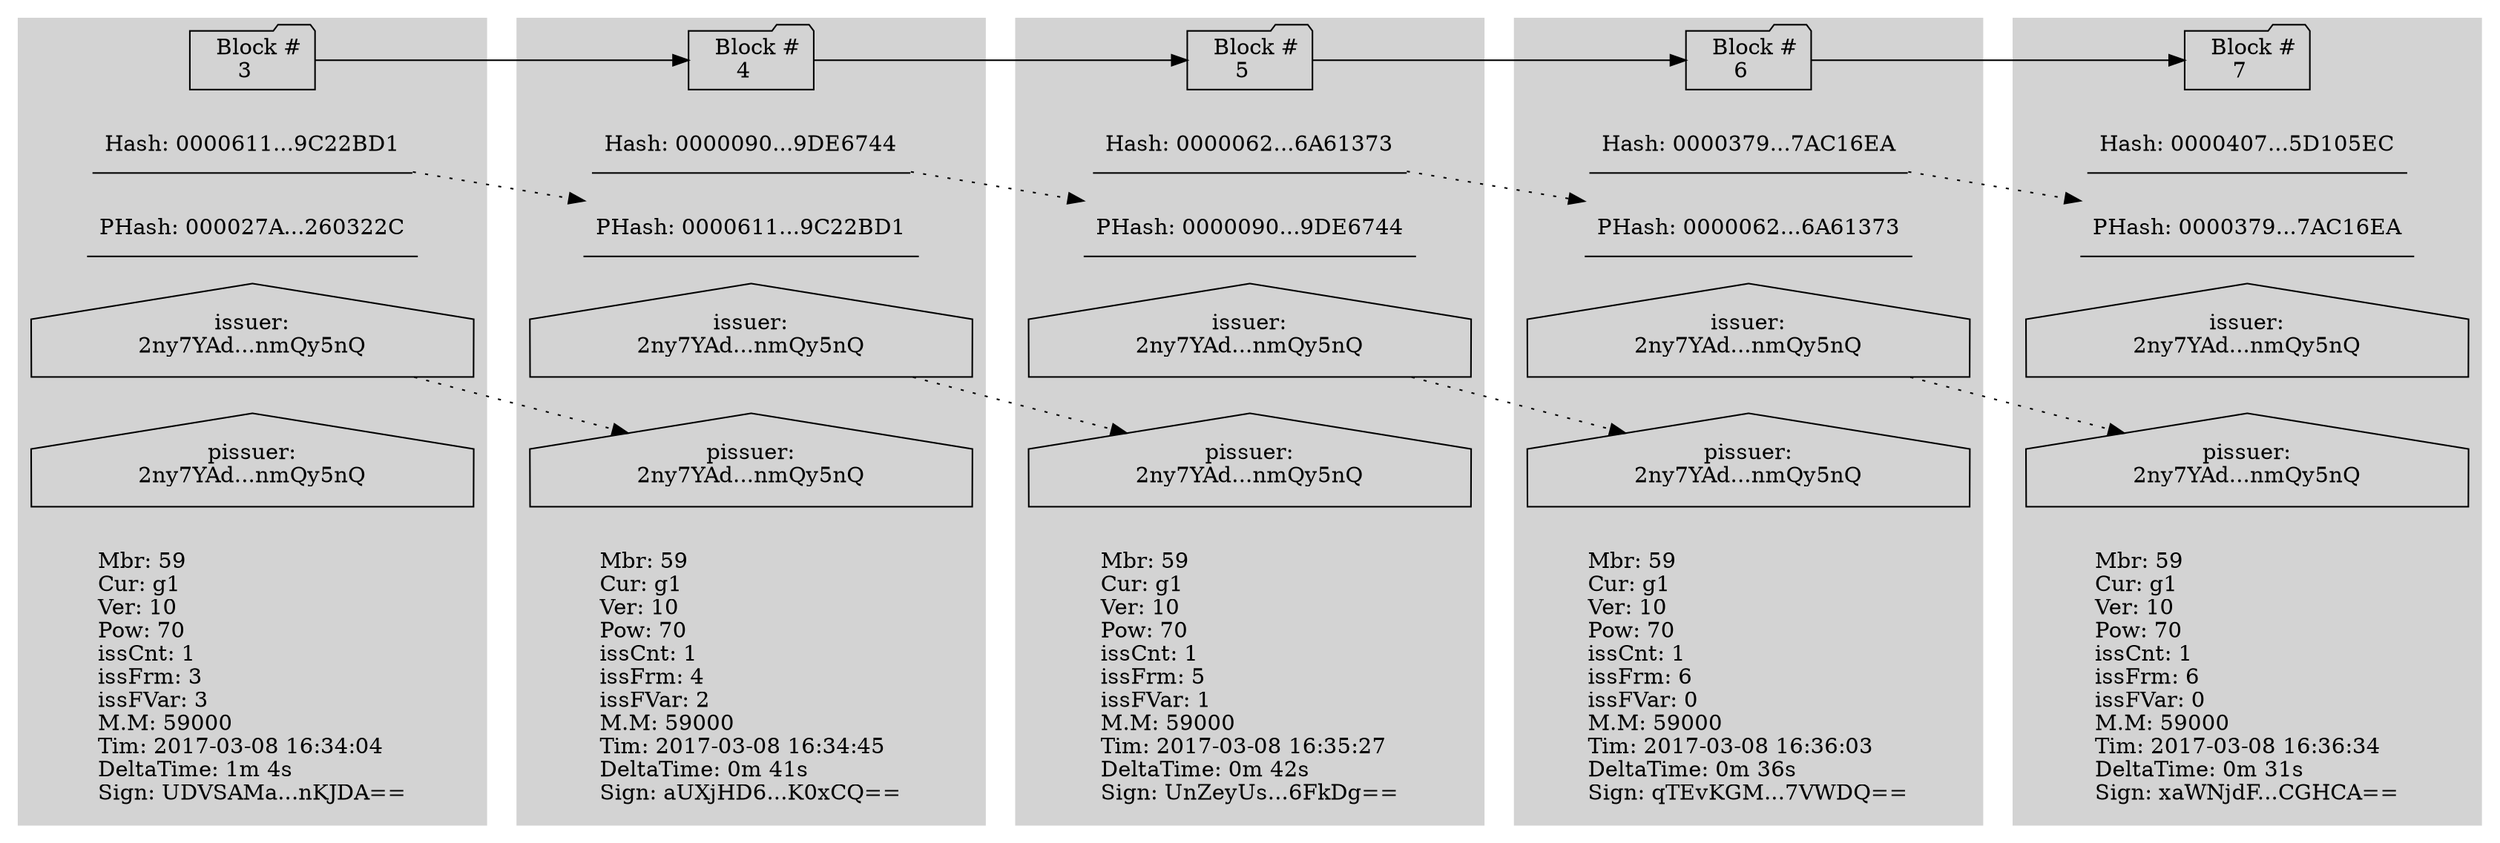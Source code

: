 digraph{
	graph [rankdir=LR ]

	
	subgraph cluster_3{
		graph [rankdir=TB]
		node [shape=underline]
		style=filled;
		color=lightgrey;
		_3 [label="  Block #\n3  ", URL="/graphviz/svg/block/3", shape=folder];
		_3hash [label="Hash: 0000611...9C22BD1"];
		_3phash [label="PHash: 000027A...260322C"];
		_3issuer [label="issuer:\n2ny7YAd...nmQy5nQ", URL="/graphviz/svg/certs/2ny7YAdmzReQxAayyJZsyVYwYhVyax2thKcGknmQy5nQ", shape=house];
		_3pissuer [label="pissuer:\n2ny7YAd...nmQy5nQ", shape=house];
		_3info [labeljust=l, shape=plaintext, label="Mbr: 59\lCur: g1\lVer: 10\lPow: 70\lissCnt: 1\lissFrm: 3\lissFVar: 3\lM.M: 59000\lTim: 2017-03-08 16:34:04\lDeltaTime: 1m 4s\lSign: UDVSAMa...nKJDA==\l"];
	}
	
	subgraph cluster_4{
		graph [rankdir=TB]
		node [shape=underline]
		style=filled;
		color=lightgrey;
		_4 [label="  Block #\n4  ", URL="/graphviz/svg/block/4", shape=folder];
		_4hash [label="Hash: 0000090...9DE6744"];
		_4phash [label="PHash: 0000611...9C22BD1"];
		_4issuer [label="issuer:\n2ny7YAd...nmQy5nQ", URL="/graphviz/svg/certs/2ny7YAdmzReQxAayyJZsyVYwYhVyax2thKcGknmQy5nQ", shape=house];
		_4pissuer [label="pissuer:\n2ny7YAd...nmQy5nQ", shape=house];
		_4info [labeljust=l, shape=plaintext, label="Mbr: 59\lCur: g1\lVer: 10\lPow: 70\lissCnt: 1\lissFrm: 4\lissFVar: 2\lM.M: 59000\lTim: 2017-03-08 16:34:45\lDeltaTime: 0m 41s\lSign: aUXjHD6...K0xCQ==\l"];
	}
	
	subgraph cluster_5{
		graph [rankdir=TB]
		node [shape=underline]
		style=filled;
		color=lightgrey;
		_5 [label="  Block #\n5  ", URL="/graphviz/svg/block/5", shape=folder];
		_5hash [label="Hash: 0000062...6A61373"];
		_5phash [label="PHash: 0000090...9DE6744"];
		_5issuer [label="issuer:\n2ny7YAd...nmQy5nQ", URL="/graphviz/svg/certs/2ny7YAdmzReQxAayyJZsyVYwYhVyax2thKcGknmQy5nQ", shape=house];
		_5pissuer [label="pissuer:\n2ny7YAd...nmQy5nQ", shape=house];
		_5info [labeljust=l, shape=plaintext, label="Mbr: 59\lCur: g1\lVer: 10\lPow: 70\lissCnt: 1\lissFrm: 5\lissFVar: 1\lM.M: 59000\lTim: 2017-03-08 16:35:27\lDeltaTime: 0m 42s\lSign: UnZeyUs...6FkDg==\l"];
	}
	
	subgraph cluster_6{
		graph [rankdir=TB]
		node [shape=underline]
		style=filled;
		color=lightgrey;
		_6 [label="  Block #\n6  ", URL="/graphviz/svg/block/6", shape=folder];
		_6hash [label="Hash: 0000379...7AC16EA"];
		_6phash [label="PHash: 0000062...6A61373"];
		_6issuer [label="issuer:\n2ny7YAd...nmQy5nQ", URL="/graphviz/svg/certs/2ny7YAdmzReQxAayyJZsyVYwYhVyax2thKcGknmQy5nQ", shape=house];
		_6pissuer [label="pissuer:\n2ny7YAd...nmQy5nQ", shape=house];
		_6info [labeljust=l, shape=plaintext, label="Mbr: 59\lCur: g1\lVer: 10\lPow: 70\lissCnt: 1\lissFrm: 6\lissFVar: 0\lM.M: 59000\lTim: 2017-03-08 16:36:03\lDeltaTime: 0m 36s\lSign: qTEvKGM...7VWDQ==\l"];
	}
	
	subgraph cluster_7{
		graph [rankdir=TB]
		node [shape=underline]
		style=filled;
		color=lightgrey;
		_7 [label="  Block #\n7  ", URL="/graphviz/svg/block/7", shape=folder];
		_7hash [label="Hash: 0000407...5D105EC"];
		_7phash [label="PHash: 0000379...7AC16EA"];
		_7issuer [label="issuer:\n2ny7YAd...nmQy5nQ", URL="/graphviz/svg/certs/2ny7YAdmzReQxAayyJZsyVYwYhVyax2thKcGknmQy5nQ", shape=house];
		_7pissuer [label="pissuer:\n2ny7YAd...nmQy5nQ", shape=house];
		_7info [labeljust=l, shape=plaintext, label="Mbr: 59\lCur: g1\lVer: 10\lPow: 70\lissCnt: 1\lissFrm: 6\lissFVar: 0\lM.M: 59000\lTim: 2017-03-08 16:36:34\lDeltaTime: 0m 31s\lSign: xaWNjdF...CGHCA==\l"];
	}

	_3hash -> _4phash [weight=0, style=dotted];
	_4hash -> _5phash [weight=0, style=dotted];
	_5hash -> _6phash [weight=0, style=dotted];
	_6hash -> _7phash [weight=0, style=dotted];
	_3issuer -> _4pissuer [weight=0, style=dotted];
	_4issuer -> _5pissuer [weight=0, style=dotted];
	_5issuer -> _6pissuer [weight=0, style=dotted];
	_6issuer -> _7pissuer [weight=0, style=dotted];

	
	subgraph cluster_Blocks {
		color=black; 
		_3 -> _4 [weight=10];
		_4 -> _5 [weight=10];
		_5 -> _6 [weight=10];
		_6 -> _7 [weight=10];
	}

	
}

